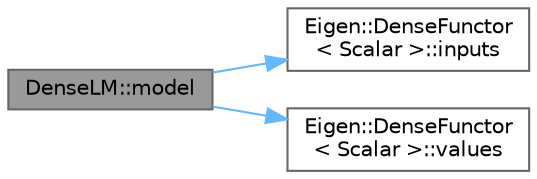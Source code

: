 digraph "DenseLM::model"
{
 // LATEX_PDF_SIZE
  bgcolor="transparent";
  edge [fontname=Helvetica,fontsize=10,labelfontname=Helvetica,labelfontsize=10];
  node [fontname=Helvetica,fontsize=10,shape=box,height=0.2,width=0.4];
  rankdir="LR";
  Node1 [id="Node000001",label="DenseLM::model",height=0.2,width=0.4,color="gray40", fillcolor="grey60", style="filled", fontcolor="black",tooltip=" "];
  Node1 -> Node2 [id="edge1_Node000001_Node000002",color="steelblue1",style="solid",tooltip=" "];
  Node2 [id="Node000002",label="Eigen::DenseFunctor\l\< Scalar \>::inputs",height=0.2,width=0.4,color="grey40", fillcolor="white", style="filled",URL="$struct_eigen_1_1_dense_functor.html#a3c626c07d04c37694defc84b37685c31",tooltip=" "];
  Node1 -> Node3 [id="edge2_Node000001_Node000003",color="steelblue1",style="solid",tooltip=" "];
  Node3 [id="Node000003",label="Eigen::DenseFunctor\l\< Scalar \>::values",height=0.2,width=0.4,color="grey40", fillcolor="white", style="filled",URL="$struct_eigen_1_1_dense_functor.html#aec9ab249752ab792cba7d202295e786d",tooltip=" "];
}
